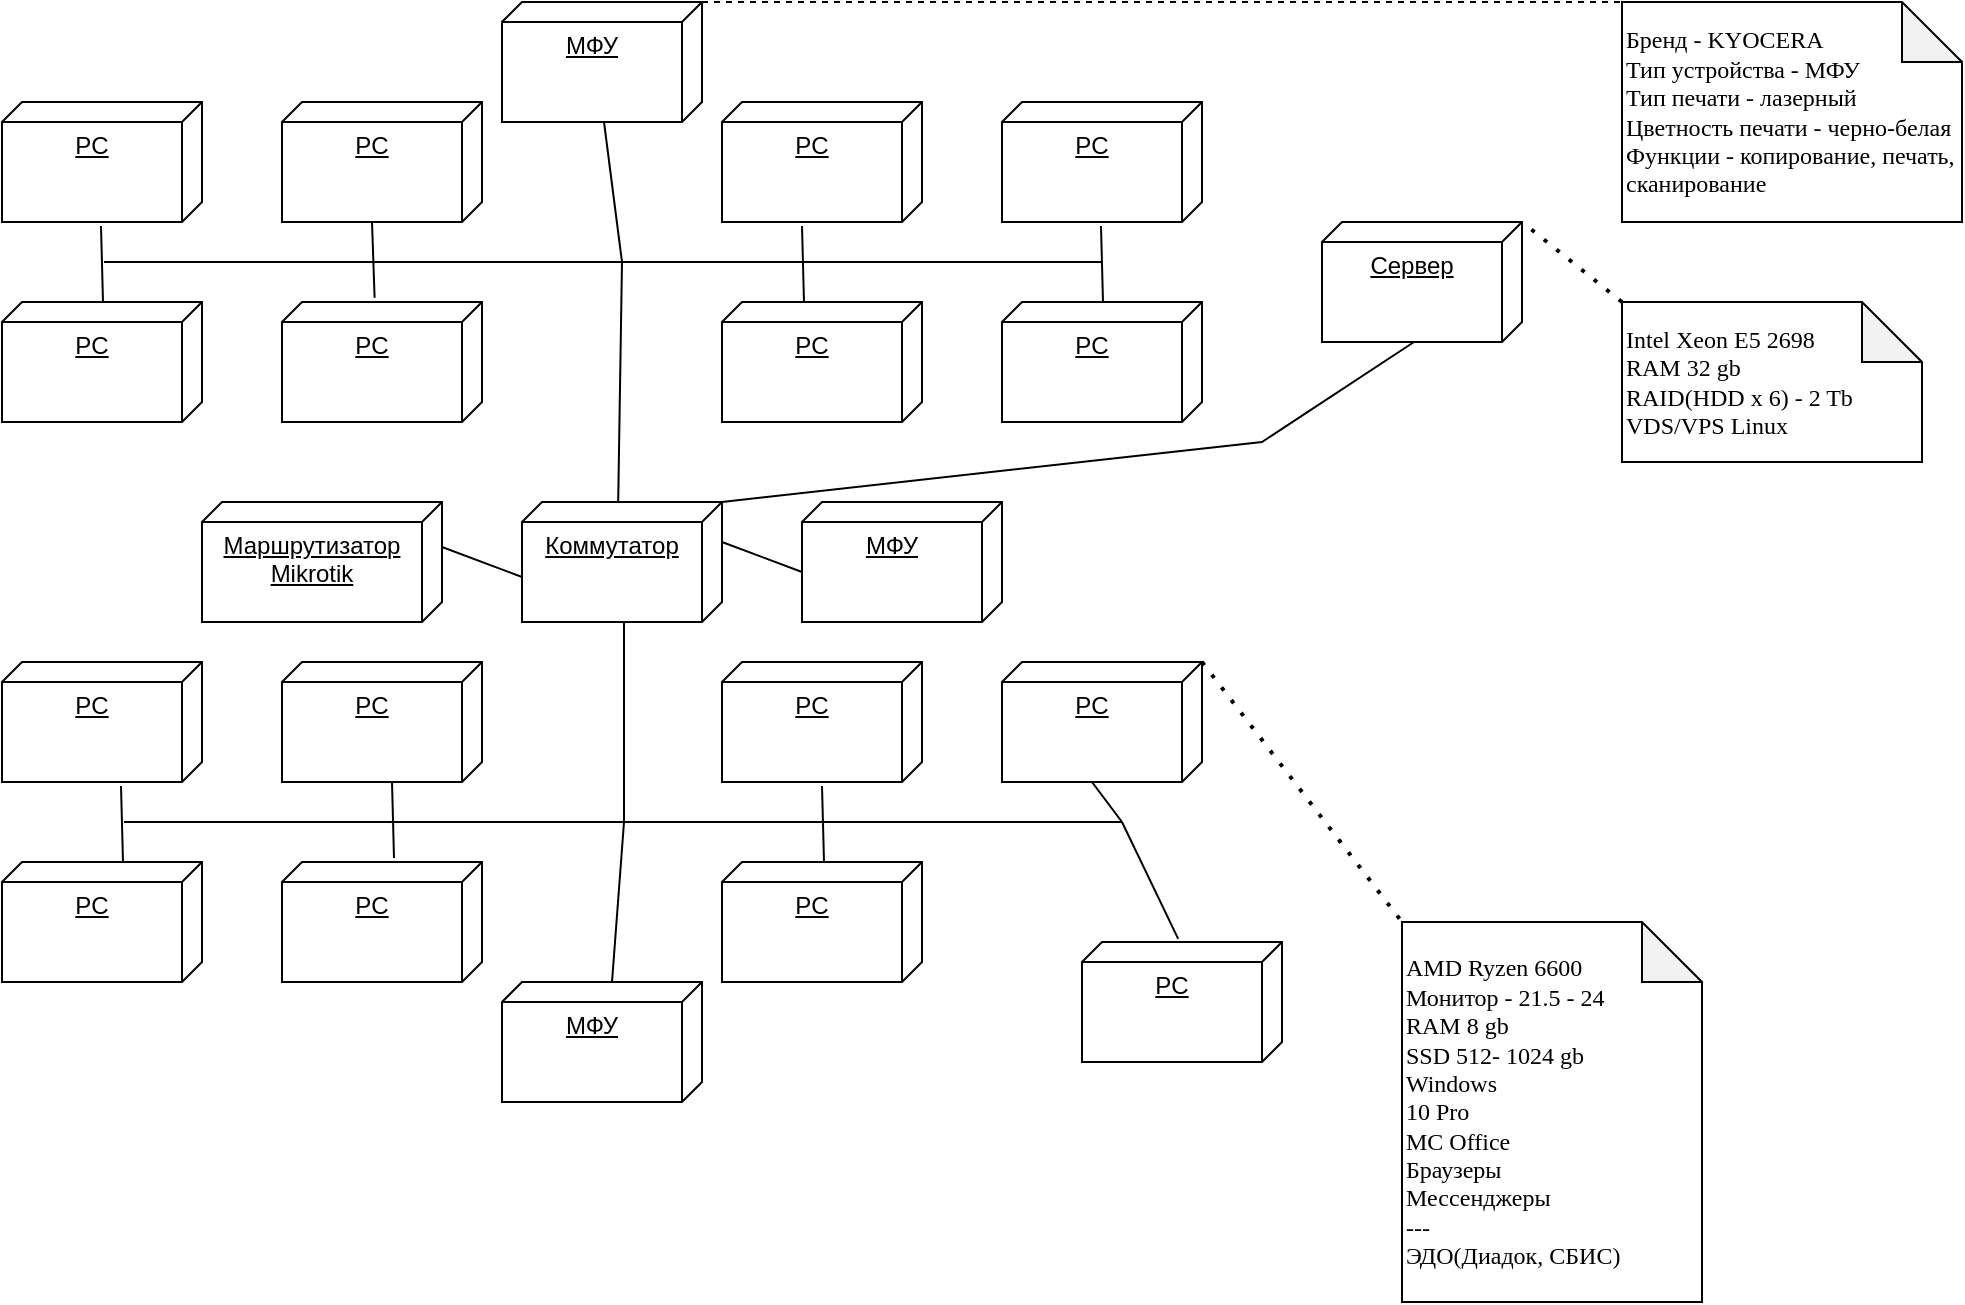 <mxfile version="27.0.1">
  <diagram name="Страница — 1" id="ZvOFPFd1LDlMQfipLEBA">
    <mxGraphModel dx="1342" dy="708" grid="1" gridSize="10" guides="1" tooltips="1" connect="1" arrows="1" fold="1" page="1" pageScale="1" pageWidth="2000" pageHeight="2000" math="0" shadow="0">
      <root>
        <mxCell id="0" />
        <mxCell id="1" parent="0" />
        <mxCell id="UosIfSP0cZG50uaAi5DY-2" value="PC" style="verticalAlign=top;align=center;spacingTop=8;spacingLeft=2;spacingRight=12;shape=cube;size=10;direction=south;fontStyle=4;html=1;whiteSpace=wrap;" vertex="1" parent="1">
          <mxGeometry x="140" y="70" width="100" height="60" as="geometry" />
        </mxCell>
        <mxCell id="UosIfSP0cZG50uaAi5DY-3" value="PC" style="verticalAlign=top;align=center;spacingTop=8;spacingLeft=2;spacingRight=12;shape=cube;size=10;direction=south;fontStyle=4;html=1;whiteSpace=wrap;" vertex="1" parent="1">
          <mxGeometry x="500" y="70" width="100" height="60" as="geometry" />
        </mxCell>
        <mxCell id="UosIfSP0cZG50uaAi5DY-4" value="PC" style="verticalAlign=top;align=center;spacingTop=8;spacingLeft=2;spacingRight=12;shape=cube;size=10;direction=south;fontStyle=4;html=1;whiteSpace=wrap;" vertex="1" parent="1">
          <mxGeometry x="280" y="70" width="100" height="60" as="geometry" />
        </mxCell>
        <mxCell id="UosIfSP0cZG50uaAi5DY-5" value="PC" style="verticalAlign=top;align=center;spacingTop=8;spacingLeft=2;spacingRight=12;shape=cube;size=10;direction=south;fontStyle=4;html=1;whiteSpace=wrap;" vertex="1" parent="1">
          <mxGeometry x="640" y="70" width="100" height="60" as="geometry" />
        </mxCell>
        <mxCell id="UosIfSP0cZG50uaAi5DY-6" value="PC" style="verticalAlign=top;align=center;spacingTop=8;spacingLeft=2;spacingRight=12;shape=cube;size=10;direction=south;fontStyle=4;html=1;whiteSpace=wrap;" vertex="1" parent="1">
          <mxGeometry x="140" y="170" width="100" height="60" as="geometry" />
        </mxCell>
        <mxCell id="UosIfSP0cZG50uaAi5DY-7" value="PC" style="verticalAlign=top;align=center;spacingTop=8;spacingLeft=2;spacingRight=12;shape=cube;size=10;direction=south;fontStyle=4;html=1;whiteSpace=wrap;" vertex="1" parent="1">
          <mxGeometry x="280" y="170" width="100" height="60" as="geometry" />
        </mxCell>
        <mxCell id="UosIfSP0cZG50uaAi5DY-8" value="PC" style="verticalAlign=top;align=center;spacingTop=8;spacingLeft=2;spacingRight=12;shape=cube;size=10;direction=south;fontStyle=4;html=1;whiteSpace=wrap;" vertex="1" parent="1">
          <mxGeometry x="500" y="170" width="100" height="60" as="geometry" />
        </mxCell>
        <mxCell id="UosIfSP0cZG50uaAi5DY-9" value="PC" style="verticalAlign=top;align=center;spacingTop=8;spacingLeft=2;spacingRight=12;shape=cube;size=10;direction=south;fontStyle=4;html=1;whiteSpace=wrap;" vertex="1" parent="1">
          <mxGeometry x="640" y="170" width="100" height="60" as="geometry" />
        </mxCell>
        <mxCell id="UosIfSP0cZG50uaAi5DY-10" value="PC" style="verticalAlign=top;align=center;spacingTop=8;spacingLeft=2;spacingRight=12;shape=cube;size=10;direction=south;fontStyle=4;html=1;whiteSpace=wrap;" vertex="1" parent="1">
          <mxGeometry x="140" y="350" width="100" height="60" as="geometry" />
        </mxCell>
        <mxCell id="UosIfSP0cZG50uaAi5DY-11" value="PC" style="verticalAlign=top;align=center;spacingTop=8;spacingLeft=2;spacingRight=12;shape=cube;size=10;direction=south;fontStyle=4;html=1;whiteSpace=wrap;" vertex="1" parent="1">
          <mxGeometry x="500" y="350" width="100" height="60" as="geometry" />
        </mxCell>
        <mxCell id="UosIfSP0cZG50uaAi5DY-12" value="PC" style="verticalAlign=top;align=center;spacingTop=8;spacingLeft=2;spacingRight=12;shape=cube;size=10;direction=south;fontStyle=4;html=1;whiteSpace=wrap;" vertex="1" parent="1">
          <mxGeometry x="280" y="350" width="100" height="60" as="geometry" />
        </mxCell>
        <mxCell id="UosIfSP0cZG50uaAi5DY-13" value="PC" style="verticalAlign=top;align=center;spacingTop=8;spacingLeft=2;spacingRight=12;shape=cube;size=10;direction=south;fontStyle=4;html=1;whiteSpace=wrap;" vertex="1" parent="1">
          <mxGeometry x="640" y="350" width="100" height="60" as="geometry" />
        </mxCell>
        <mxCell id="UosIfSP0cZG50uaAi5DY-14" value="PC" style="verticalAlign=top;align=center;spacingTop=8;spacingLeft=2;spacingRight=12;shape=cube;size=10;direction=south;fontStyle=4;html=1;whiteSpace=wrap;" vertex="1" parent="1">
          <mxGeometry x="140" y="450" width="100" height="60" as="geometry" />
        </mxCell>
        <mxCell id="UosIfSP0cZG50uaAi5DY-15" value="PC" style="verticalAlign=top;align=center;spacingTop=8;spacingLeft=2;spacingRight=12;shape=cube;size=10;direction=south;fontStyle=4;html=1;whiteSpace=wrap;" vertex="1" parent="1">
          <mxGeometry x="280" y="450" width="100" height="60" as="geometry" />
        </mxCell>
        <mxCell id="UosIfSP0cZG50uaAi5DY-16" value="PC" style="verticalAlign=top;align=center;spacingTop=8;spacingLeft=2;spacingRight=12;shape=cube;size=10;direction=south;fontStyle=4;html=1;whiteSpace=wrap;" vertex="1" parent="1">
          <mxGeometry x="500" y="450" width="100" height="60" as="geometry" />
        </mxCell>
        <mxCell id="UosIfSP0cZG50uaAi5DY-17" value="PC" style="verticalAlign=top;align=center;spacingTop=8;spacingLeft=2;spacingRight=12;shape=cube;size=10;direction=south;fontStyle=4;html=1;whiteSpace=wrap;" vertex="1" parent="1">
          <mxGeometry x="680" y="490" width="100" height="60" as="geometry" />
        </mxCell>
        <mxCell id="UosIfSP0cZG50uaAi5DY-18" value="Коммутатор" style="verticalAlign=top;align=center;spacingTop=8;spacingLeft=2;spacingRight=12;shape=cube;size=10;direction=south;fontStyle=4;html=1;whiteSpace=wrap;" vertex="1" parent="1">
          <mxGeometry x="400" y="270" width="100" height="60" as="geometry" />
        </mxCell>
        <mxCell id="UosIfSP0cZG50uaAi5DY-21" value="" style="endArrow=none;html=1;rounded=0;exitX=-0.007;exitY=0.519;exitDx=0;exitDy=0;exitPerimeter=0;" edge="1" parent="1" source="UosIfSP0cZG50uaAi5DY-18">
          <mxGeometry width="50" height="50" relative="1" as="geometry">
            <mxPoint x="390" y="270" as="sourcePoint" />
            <mxPoint x="450" y="150" as="targetPoint" />
          </mxGeometry>
        </mxCell>
        <mxCell id="UosIfSP0cZG50uaAi5DY-22" value="" style="endArrow=none;html=1;rounded=0;" edge="1" parent="1">
          <mxGeometry width="50" height="50" relative="1" as="geometry">
            <mxPoint x="450" y="150" as="sourcePoint" />
            <mxPoint x="191" y="150" as="targetPoint" />
          </mxGeometry>
        </mxCell>
        <mxCell id="UosIfSP0cZG50uaAi5DY-23" value="" style="endArrow=none;html=1;rounded=0;" edge="1" parent="1">
          <mxGeometry width="50" height="50" relative="1" as="geometry">
            <mxPoint x="690" y="150" as="sourcePoint" />
            <mxPoint x="450" y="150" as="targetPoint" />
          </mxGeometry>
        </mxCell>
        <mxCell id="UosIfSP0cZG50uaAi5DY-25" value="" style="endArrow=none;html=1;rounded=0;exitX=0;exitY=0;exitDx=60;exitDy=55;exitPerimeter=0;entryX=-0.036;entryY=0.537;entryDx=0;entryDy=0;entryPerimeter=0;" edge="1" parent="1" source="UosIfSP0cZG50uaAi5DY-4" target="UosIfSP0cZG50uaAi5DY-7">
          <mxGeometry width="50" height="50" relative="1" as="geometry">
            <mxPoint x="470" y="170" as="sourcePoint" />
            <mxPoint x="211" y="170" as="targetPoint" />
          </mxGeometry>
        </mxCell>
        <mxCell id="UosIfSP0cZG50uaAi5DY-26" value="" style="endArrow=none;html=1;rounded=0;exitX=0;exitY=0;exitDx=60;exitDy=55;exitPerimeter=0;entryX=-0.036;entryY=0.537;entryDx=0;entryDy=0;entryPerimeter=0;" edge="1" parent="1">
          <mxGeometry width="50" height="50" relative="1" as="geometry">
            <mxPoint x="189.5" y="132" as="sourcePoint" />
            <mxPoint x="190.5" y="170" as="targetPoint" />
          </mxGeometry>
        </mxCell>
        <mxCell id="UosIfSP0cZG50uaAi5DY-27" value="" style="endArrow=none;html=1;rounded=0;exitX=0;exitY=0;exitDx=60;exitDy=55;exitPerimeter=0;entryX=-0.036;entryY=0.537;entryDx=0;entryDy=0;entryPerimeter=0;" edge="1" parent="1">
          <mxGeometry width="50" height="50" relative="1" as="geometry">
            <mxPoint x="540" y="132" as="sourcePoint" />
            <mxPoint x="541" y="170" as="targetPoint" />
          </mxGeometry>
        </mxCell>
        <mxCell id="UosIfSP0cZG50uaAi5DY-28" value="" style="endArrow=none;html=1;rounded=0;exitX=0;exitY=0;exitDx=60;exitDy=55;exitPerimeter=0;entryX=-0.036;entryY=0.537;entryDx=0;entryDy=0;entryPerimeter=0;" edge="1" parent="1">
          <mxGeometry width="50" height="50" relative="1" as="geometry">
            <mxPoint x="689.5" y="132" as="sourcePoint" />
            <mxPoint x="690.5" y="170" as="targetPoint" />
          </mxGeometry>
        </mxCell>
        <mxCell id="UosIfSP0cZG50uaAi5DY-34" value="" style="endArrow=none;html=1;rounded=0;" edge="1" parent="1">
          <mxGeometry width="50" height="50" relative="1" as="geometry">
            <mxPoint x="460" y="430" as="sourcePoint" />
            <mxPoint x="201" y="430" as="targetPoint" />
          </mxGeometry>
        </mxCell>
        <mxCell id="UosIfSP0cZG50uaAi5DY-35" value="" style="endArrow=none;html=1;rounded=0;" edge="1" parent="1">
          <mxGeometry width="50" height="50" relative="1" as="geometry">
            <mxPoint x="700" y="430" as="sourcePoint" />
            <mxPoint x="460" y="430" as="targetPoint" />
          </mxGeometry>
        </mxCell>
        <mxCell id="UosIfSP0cZG50uaAi5DY-36" value="" style="endArrow=none;html=1;rounded=0;exitX=0;exitY=0;exitDx=60;exitDy=55;exitPerimeter=0;entryX=-0.036;entryY=0.537;entryDx=0;entryDy=0;entryPerimeter=0;" edge="1" parent="1">
          <mxGeometry width="50" height="50" relative="1" as="geometry">
            <mxPoint x="335" y="410" as="sourcePoint" />
            <mxPoint x="336" y="448" as="targetPoint" />
          </mxGeometry>
        </mxCell>
        <mxCell id="UosIfSP0cZG50uaAi5DY-37" value="" style="endArrow=none;html=1;rounded=0;exitX=0;exitY=0;exitDx=60;exitDy=55;exitPerimeter=0;entryX=-0.036;entryY=0.537;entryDx=0;entryDy=0;entryPerimeter=0;" edge="1" parent="1">
          <mxGeometry width="50" height="50" relative="1" as="geometry">
            <mxPoint x="199.5" y="412" as="sourcePoint" />
            <mxPoint x="200.5" y="450" as="targetPoint" />
          </mxGeometry>
        </mxCell>
        <mxCell id="UosIfSP0cZG50uaAi5DY-38" value="" style="endArrow=none;html=1;rounded=0;exitX=0;exitY=0;exitDx=60;exitDy=55;exitPerimeter=0;entryX=-0.036;entryY=0.537;entryDx=0;entryDy=0;entryPerimeter=0;" edge="1" parent="1">
          <mxGeometry width="50" height="50" relative="1" as="geometry">
            <mxPoint x="550" y="412" as="sourcePoint" />
            <mxPoint x="551" y="450" as="targetPoint" />
          </mxGeometry>
        </mxCell>
        <mxCell id="UosIfSP0cZG50uaAi5DY-39" value="" style="endArrow=none;html=1;rounded=0;entryX=-0.026;entryY=0.519;entryDx=0;entryDy=0;entryPerimeter=0;" edge="1" parent="1" target="UosIfSP0cZG50uaAi5DY-17">
          <mxGeometry width="50" height="50" relative="1" as="geometry">
            <mxPoint x="700" y="430" as="sourcePoint" />
            <mxPoint x="700.5" y="450" as="targetPoint" />
          </mxGeometry>
        </mxCell>
        <mxCell id="UosIfSP0cZG50uaAi5DY-40" value="" style="endArrow=none;html=1;rounded=0;" edge="1" parent="1">
          <mxGeometry width="50" height="50" relative="1" as="geometry">
            <mxPoint x="451" y="430" as="sourcePoint" />
            <mxPoint x="451" y="330" as="targetPoint" />
          </mxGeometry>
        </mxCell>
        <mxCell id="UosIfSP0cZG50uaAi5DY-41" value="МФУ" style="verticalAlign=top;align=center;spacingTop=8;spacingLeft=2;spacingRight=12;shape=cube;size=10;direction=south;fontStyle=4;html=1;whiteSpace=wrap;" vertex="1" parent="1">
          <mxGeometry x="540" y="270" width="100" height="60" as="geometry" />
        </mxCell>
        <mxCell id="UosIfSP0cZG50uaAi5DY-42" value="Сервер" style="verticalAlign=top;align=center;spacingTop=8;spacingLeft=2;spacingRight=12;shape=cube;size=10;direction=south;fontStyle=4;html=1;whiteSpace=wrap;" vertex="1" parent="1">
          <mxGeometry x="800" y="130" width="100" height="60" as="geometry" />
        </mxCell>
        <mxCell id="UosIfSP0cZG50uaAi5DY-43" value="Маршрутизато&lt;span style=&quot;background-color: transparent; color: light-dark(rgb(0, 0, 0), rgb(255, 255, 255));&quot;&gt;р&lt;/span&gt;&lt;div&gt;&lt;span style=&quot;background-color: transparent; color: light-dark(rgb(0, 0, 0), rgb(255, 255, 255));&quot;&gt;Mikrotik&lt;/span&gt;&lt;/div&gt;" style="verticalAlign=top;align=center;spacingTop=8;spacingLeft=2;spacingRight=12;shape=cube;size=10;direction=south;fontStyle=4;html=1;whiteSpace=wrap;" vertex="1" parent="1">
          <mxGeometry x="240" y="270" width="120" height="60" as="geometry" />
        </mxCell>
        <mxCell id="UosIfSP0cZG50uaAi5DY-44" value="МФУ" style="verticalAlign=top;align=center;spacingTop=8;spacingLeft=2;spacingRight=12;shape=cube;size=10;direction=south;fontStyle=4;html=1;whiteSpace=wrap;" vertex="1" parent="1">
          <mxGeometry x="390" y="20" width="100" height="60" as="geometry" />
        </mxCell>
        <mxCell id="UosIfSP0cZG50uaAi5DY-45" value="МФУ" style="verticalAlign=top;align=center;spacingTop=8;spacingLeft=2;spacingRight=12;shape=cube;size=10;direction=south;fontStyle=4;html=1;whiteSpace=wrap;" vertex="1" parent="1">
          <mxGeometry x="390" y="510" width="100" height="60" as="geometry" />
        </mxCell>
        <mxCell id="UosIfSP0cZG50uaAi5DY-46" value="" style="endArrow=none;html=1;rounded=0;exitX=0;exitY=0;exitDx=60;exitDy=55;exitPerimeter=0;" edge="1" parent="1" source="UosIfSP0cZG50uaAi5DY-13">
          <mxGeometry width="50" height="50" relative="1" as="geometry">
            <mxPoint x="710" y="440" as="sourcePoint" />
            <mxPoint x="700" y="430" as="targetPoint" />
          </mxGeometry>
        </mxCell>
        <mxCell id="UosIfSP0cZG50uaAi5DY-47" value="" style="endArrow=none;html=1;rounded=0;" edge="1" parent="1">
          <mxGeometry width="50" height="50" relative="1" as="geometry">
            <mxPoint x="450" y="150" as="sourcePoint" />
            <mxPoint x="441" y="80" as="targetPoint" />
          </mxGeometry>
        </mxCell>
        <mxCell id="UosIfSP0cZG50uaAi5DY-48" value="" style="endArrow=none;html=1;rounded=0;exitX=0;exitY=0;exitDx=0;exitDy=45;exitPerimeter=0;" edge="1" parent="1" source="UosIfSP0cZG50uaAi5DY-45">
          <mxGeometry width="50" height="50" relative="1" as="geometry">
            <mxPoint x="460" y="500" as="sourcePoint" />
            <mxPoint x="451" y="430" as="targetPoint" />
          </mxGeometry>
        </mxCell>
        <mxCell id="UosIfSP0cZG50uaAi5DY-49" value="" style="endArrow=none;html=1;rounded=0;exitX=0;exitY=0;exitDx=35;exitDy=100;exitPerimeter=0;" edge="1" parent="1" source="UosIfSP0cZG50uaAi5DY-41">
          <mxGeometry width="50" height="50" relative="1" as="geometry">
            <mxPoint x="494" y="370" as="sourcePoint" />
            <mxPoint x="500" y="290" as="targetPoint" />
          </mxGeometry>
        </mxCell>
        <mxCell id="UosIfSP0cZG50uaAi5DY-50" value="" style="endArrow=none;html=1;rounded=0;exitX=0;exitY=0;exitDx=0;exitDy=0;exitPerimeter=0;" edge="1" parent="1" source="UosIfSP0cZG50uaAi5DY-18">
          <mxGeometry width="50" height="50" relative="1" as="geometry">
            <mxPoint x="840" y="270" as="sourcePoint" />
            <mxPoint x="846" y="190" as="targetPoint" />
            <Array as="points">
              <mxPoint x="770" y="240" />
            </Array>
          </mxGeometry>
        </mxCell>
        <mxCell id="UosIfSP0cZG50uaAi5DY-51" value="Бренд - KYOCERA&amp;nbsp;&#xa;Тип устройства - МФУ&amp;nbsp;&#xa;Тип печати - лазерный&amp;nbsp;&#xa;Цветность печати - черно-белая&amp;nbsp;&#xa;Функции - копирование, печать,&amp;nbsp;&#xa;сканирование" style="shape=note;whiteSpace=wrap;html=1;backgroundOutline=1;darkOpacity=0.05;fillColor=none;align=left;fontFamily=Times New Roman;" vertex="1" parent="1">
          <mxGeometry x="950" y="20" width="170" height="110" as="geometry" />
        </mxCell>
        <mxCell id="UosIfSP0cZG50uaAi5DY-52" value="" style="endArrow=none;dashed=1;html=1;rounded=0;exitX=0;exitY=0;exitDx=0;exitDy=0;exitPerimeter=0;" edge="1" parent="1" source="UosIfSP0cZG50uaAi5DY-44">
          <mxGeometry width="50" height="50" relative="1" as="geometry">
            <mxPoint x="1000" y="70" as="sourcePoint" />
            <mxPoint x="1050" y="20" as="targetPoint" />
          </mxGeometry>
        </mxCell>
        <mxCell id="UosIfSP0cZG50uaAi5DY-53" value="&lt;font&gt;AMD Ryzen 6600&lt;/font&gt;&lt;div&gt;&lt;font&gt;Монитор - 21.5 - 24``&lt;br&gt;RAM 8 gb&lt;br&gt;&lt;/font&gt;&lt;/div&gt;&lt;div&gt;&lt;font&gt;SSD 512- 1024 gb&lt;/font&gt;&lt;/div&gt;&lt;div&gt;&lt;span style=&quot;line-height: 105%;&quot;&gt;&lt;font&gt;Windows&lt;br&gt;10 Pro&lt;/font&gt;&lt;/span&gt;&lt;/div&gt;&lt;div&gt;&lt;span style=&quot;line-height: 105%;&quot;&gt;&lt;font&gt;MC Office&lt;/font&gt;&lt;/span&gt;&lt;/div&gt;&lt;div&gt;&lt;font face=&quot;Times New Roman, serif&quot;&gt;Браузеры&lt;/font&gt;&lt;/div&gt;&lt;div&gt;&lt;font face=&quot;Times New Roman, serif&quot;&gt;Мессенджеры&lt;/font&gt;&lt;/div&gt;&lt;div&gt;&lt;span style=&quot;line-height: 105%;&quot;&gt;&lt;font&gt;---&lt;br&gt;ЭДО(Диадок, СБИС)&lt;/font&gt;&lt;/span&gt;&lt;/div&gt;" style="shape=note;whiteSpace=wrap;html=1;backgroundOutline=1;darkOpacity=0.05;fillColor=none;align=left;fontFamily=Times New Roman;" vertex="1" parent="1">
          <mxGeometry x="840" y="480" width="150" height="190" as="geometry" />
        </mxCell>
        <mxCell id="UosIfSP0cZG50uaAi5DY-54" value="" style="endArrow=none;dashed=1;html=1;dashPattern=1 3;strokeWidth=2;rounded=0;entryX=0;entryY=0;entryDx=0;entryDy=0;entryPerimeter=0;exitX=0;exitY=0;exitDx=0;exitDy=0;exitPerimeter=0;" edge="1" parent="1" source="UosIfSP0cZG50uaAi5DY-13" target="UosIfSP0cZG50uaAi5DY-53">
          <mxGeometry width="50" height="50" relative="1" as="geometry">
            <mxPoint x="710" y="400" as="sourcePoint" />
            <mxPoint x="760" y="350" as="targetPoint" />
          </mxGeometry>
        </mxCell>
        <mxCell id="UosIfSP0cZG50uaAi5DY-55" value="" style="endArrow=none;html=1;rounded=0;exitX=0;exitY=0;exitDx=35;exitDy=100;exitPerimeter=0;" edge="1" parent="1">
          <mxGeometry width="50" height="50" relative="1" as="geometry">
            <mxPoint x="400" y="307.5" as="sourcePoint" />
            <mxPoint x="360" y="292.5" as="targetPoint" />
          </mxGeometry>
        </mxCell>
        <mxCell id="UosIfSP0cZG50uaAi5DY-56" value="Intel Xeon E5 2698&lt;br&gt;RAM 32 gb&lt;div&gt;RAID(HDD x 6) - 2 Tb&lt;/div&gt;&lt;div&gt;VDS/VPS Linux&lt;/div&gt;" style="shape=note;whiteSpace=wrap;html=1;backgroundOutline=1;darkOpacity=0.05;fillColor=none;align=left;fontFamily=Times New Roman;" vertex="1" parent="1">
          <mxGeometry x="950" y="170" width="150" height="80" as="geometry" />
        </mxCell>
        <mxCell id="UosIfSP0cZG50uaAi5DY-57" value="" style="endArrow=none;dashed=1;html=1;dashPattern=1 3;strokeWidth=2;rounded=0;entryX=0;entryY=0;entryDx=0;entryDy=0;entryPerimeter=0;exitX=0;exitY=0;exitDx=0;exitDy=0;exitPerimeter=0;" edge="1" parent="1" source="UosIfSP0cZG50uaAi5DY-56" target="UosIfSP0cZG50uaAi5DY-42">
          <mxGeometry width="50" height="50" relative="1" as="geometry">
            <mxPoint x="880" y="260" as="sourcePoint" />
            <mxPoint x="930" y="210" as="targetPoint" />
          </mxGeometry>
        </mxCell>
      </root>
    </mxGraphModel>
  </diagram>
</mxfile>
